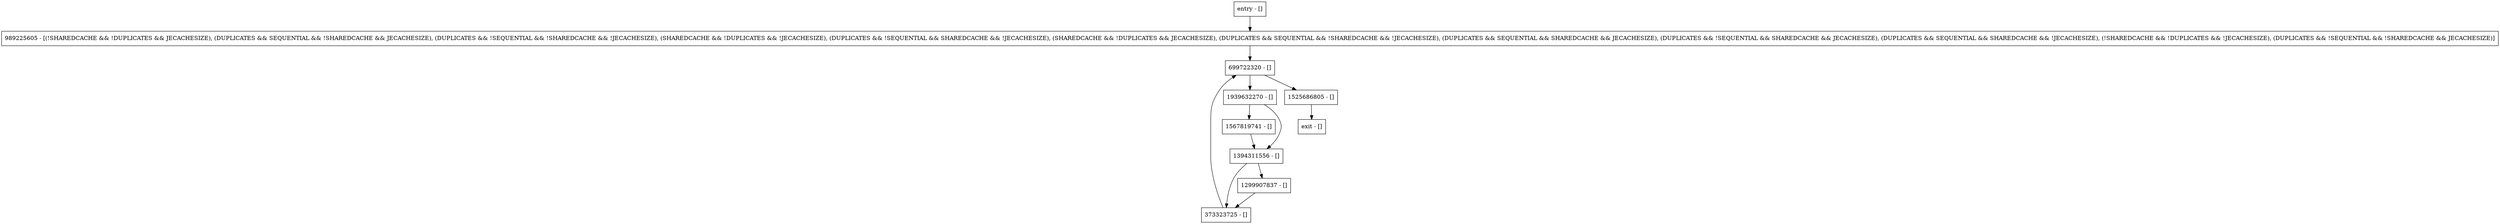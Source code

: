 digraph <init> {
node [shape=record];
entry [label="entry - []"];
exit [label="exit - []"];
1939632270 [label="1939632270 - []"];
1525686805 [label="1525686805 - []"];
1567819741 [label="1567819741 - []"];
373323725 [label="373323725 - []"];
699722320 [label="699722320 - []"];
1394311556 [label="1394311556 - []"];
1299907837 [label="1299907837 - []"];
989225605 [label="989225605 - [(!SHAREDCACHE && !DUPLICATES && JECACHESIZE), (DUPLICATES && SEQUENTIAL && !SHAREDCACHE && JECACHESIZE), (DUPLICATES && !SEQUENTIAL && !SHAREDCACHE && !JECACHESIZE), (SHAREDCACHE && !DUPLICATES && !JECACHESIZE), (DUPLICATES && !SEQUENTIAL && SHAREDCACHE && !JECACHESIZE), (SHAREDCACHE && !DUPLICATES && JECACHESIZE), (DUPLICATES && SEQUENTIAL && !SHAREDCACHE && !JECACHESIZE), (DUPLICATES && SEQUENTIAL && SHAREDCACHE && JECACHESIZE), (DUPLICATES && !SEQUENTIAL && SHAREDCACHE && JECACHESIZE), (DUPLICATES && SEQUENTIAL && SHAREDCACHE && !JECACHESIZE), (!SHAREDCACHE && !DUPLICATES && !JECACHESIZE), (DUPLICATES && !SEQUENTIAL && !SHAREDCACHE && JECACHESIZE)]"];
entry;
exit;
entry -> 989225605;
1939632270 -> 1567819741;
1939632270 -> 1394311556;
1525686805 -> exit;
1567819741 -> 1394311556;
373323725 -> 699722320;
699722320 -> 1939632270;
699722320 -> 1525686805;
1394311556 -> 373323725;
1394311556 -> 1299907837;
1299907837 -> 373323725;
989225605 -> 699722320;
}
